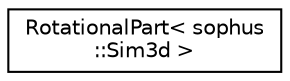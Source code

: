 digraph "Graphical Class Hierarchy"
{
 // LATEX_PDF_SIZE
  edge [fontname="Helvetica",fontsize="10",labelfontname="Helvetica",labelfontsize="10"];
  node [fontname="Helvetica",fontsize="10",shape=record];
  rankdir="LR";
  Node0 [label="RotationalPart\< sophus\l::Sim3d \>",height=0.2,width=0.4,color="black", fillcolor="white", style="filled",URL="$struct_rotational_part_3_01sophus_1_1_sim3d_01_4.html",tooltip=" "];
}
